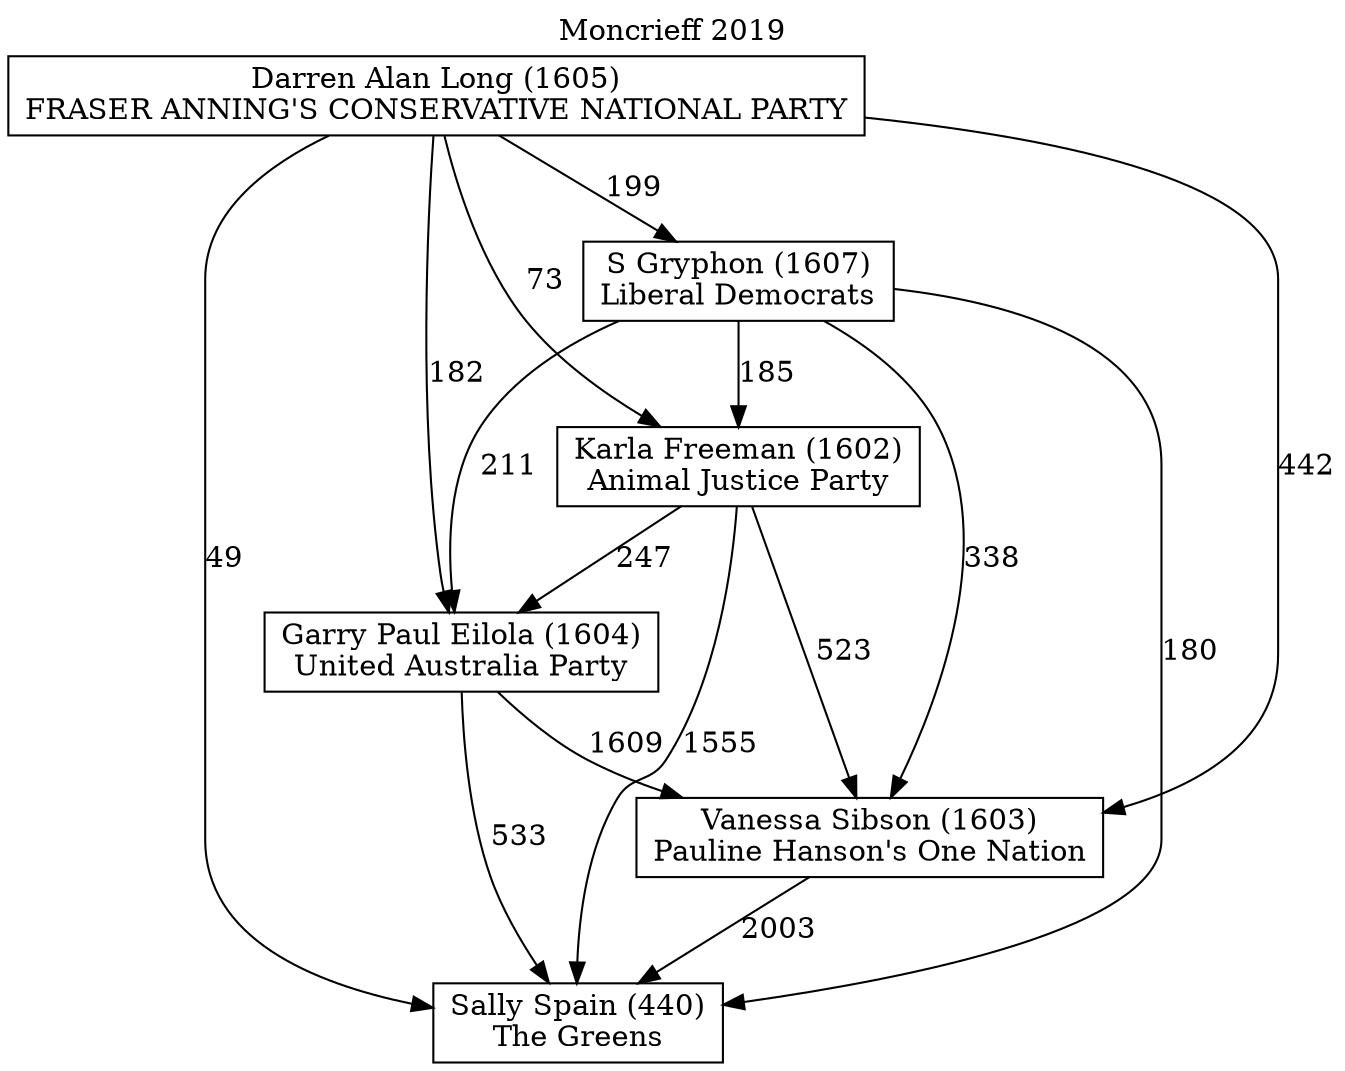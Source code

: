 // House preference flow
digraph "Sally Spain (440)_Moncrieff_2019" {
	graph [label="Moncrieff 2019" labelloc=t mclimit=10]
	node [shape=box]
	"Sally Spain (440)" [label="Sally Spain (440)
The Greens"]
	"Vanessa Sibson (1603)" [label="Vanessa Sibson (1603)
Pauline Hanson's One Nation"]
	"Garry Paul Eilola (1604)" [label="Garry Paul Eilola (1604)
United Australia Party"]
	"Karla Freeman (1602)" [label="Karla Freeman (1602)
Animal Justice Party"]
	"S Gryphon (1607)" [label="S Gryphon (1607)
Liberal Democrats"]
	"Darren Alan Long (1605)" [label="Darren Alan Long (1605)
FRASER ANNING'S CONSERVATIVE NATIONAL PARTY"]
	"Sally Spain (440)" [label="Sally Spain (440)
The Greens"]
	"Garry Paul Eilola (1604)" [label="Garry Paul Eilola (1604)
United Australia Party"]
	"Karla Freeman (1602)" [label="Karla Freeman (1602)
Animal Justice Party"]
	"S Gryphon (1607)" [label="S Gryphon (1607)
Liberal Democrats"]
	"Darren Alan Long (1605)" [label="Darren Alan Long (1605)
FRASER ANNING'S CONSERVATIVE NATIONAL PARTY"]
	"Sally Spain (440)" [label="Sally Spain (440)
The Greens"]
	"Karla Freeman (1602)" [label="Karla Freeman (1602)
Animal Justice Party"]
	"S Gryphon (1607)" [label="S Gryphon (1607)
Liberal Democrats"]
	"Darren Alan Long (1605)" [label="Darren Alan Long (1605)
FRASER ANNING'S CONSERVATIVE NATIONAL PARTY"]
	"Sally Spain (440)" [label="Sally Spain (440)
The Greens"]
	"S Gryphon (1607)" [label="S Gryphon (1607)
Liberal Democrats"]
	"Darren Alan Long (1605)" [label="Darren Alan Long (1605)
FRASER ANNING'S CONSERVATIVE NATIONAL PARTY"]
	"Sally Spain (440)" [label="Sally Spain (440)
The Greens"]
	"Darren Alan Long (1605)" [label="Darren Alan Long (1605)
FRASER ANNING'S CONSERVATIVE NATIONAL PARTY"]
	"Darren Alan Long (1605)" [label="Darren Alan Long (1605)
FRASER ANNING'S CONSERVATIVE NATIONAL PARTY"]
	"S Gryphon (1607)" [label="S Gryphon (1607)
Liberal Democrats"]
	"Darren Alan Long (1605)" [label="Darren Alan Long (1605)
FRASER ANNING'S CONSERVATIVE NATIONAL PARTY"]
	"Darren Alan Long (1605)" [label="Darren Alan Long (1605)
FRASER ANNING'S CONSERVATIVE NATIONAL PARTY"]
	"Karla Freeman (1602)" [label="Karla Freeman (1602)
Animal Justice Party"]
	"S Gryphon (1607)" [label="S Gryphon (1607)
Liberal Democrats"]
	"Darren Alan Long (1605)" [label="Darren Alan Long (1605)
FRASER ANNING'S CONSERVATIVE NATIONAL PARTY"]
	"Karla Freeman (1602)" [label="Karla Freeman (1602)
Animal Justice Party"]
	"Darren Alan Long (1605)" [label="Darren Alan Long (1605)
FRASER ANNING'S CONSERVATIVE NATIONAL PARTY"]
	"Darren Alan Long (1605)" [label="Darren Alan Long (1605)
FRASER ANNING'S CONSERVATIVE NATIONAL PARTY"]
	"S Gryphon (1607)" [label="S Gryphon (1607)
Liberal Democrats"]
	"Darren Alan Long (1605)" [label="Darren Alan Long (1605)
FRASER ANNING'S CONSERVATIVE NATIONAL PARTY"]
	"Darren Alan Long (1605)" [label="Darren Alan Long (1605)
FRASER ANNING'S CONSERVATIVE NATIONAL PARTY"]
	"Garry Paul Eilola (1604)" [label="Garry Paul Eilola (1604)
United Australia Party"]
	"Karla Freeman (1602)" [label="Karla Freeman (1602)
Animal Justice Party"]
	"S Gryphon (1607)" [label="S Gryphon (1607)
Liberal Democrats"]
	"Darren Alan Long (1605)" [label="Darren Alan Long (1605)
FRASER ANNING'S CONSERVATIVE NATIONAL PARTY"]
	"Garry Paul Eilola (1604)" [label="Garry Paul Eilola (1604)
United Australia Party"]
	"S Gryphon (1607)" [label="S Gryphon (1607)
Liberal Democrats"]
	"Darren Alan Long (1605)" [label="Darren Alan Long (1605)
FRASER ANNING'S CONSERVATIVE NATIONAL PARTY"]
	"Garry Paul Eilola (1604)" [label="Garry Paul Eilola (1604)
United Australia Party"]
	"Darren Alan Long (1605)" [label="Darren Alan Long (1605)
FRASER ANNING'S CONSERVATIVE NATIONAL PARTY"]
	"Darren Alan Long (1605)" [label="Darren Alan Long (1605)
FRASER ANNING'S CONSERVATIVE NATIONAL PARTY"]
	"S Gryphon (1607)" [label="S Gryphon (1607)
Liberal Democrats"]
	"Darren Alan Long (1605)" [label="Darren Alan Long (1605)
FRASER ANNING'S CONSERVATIVE NATIONAL PARTY"]
	"Darren Alan Long (1605)" [label="Darren Alan Long (1605)
FRASER ANNING'S CONSERVATIVE NATIONAL PARTY"]
	"Karla Freeman (1602)" [label="Karla Freeman (1602)
Animal Justice Party"]
	"S Gryphon (1607)" [label="S Gryphon (1607)
Liberal Democrats"]
	"Darren Alan Long (1605)" [label="Darren Alan Long (1605)
FRASER ANNING'S CONSERVATIVE NATIONAL PARTY"]
	"Karla Freeman (1602)" [label="Karla Freeman (1602)
Animal Justice Party"]
	"Darren Alan Long (1605)" [label="Darren Alan Long (1605)
FRASER ANNING'S CONSERVATIVE NATIONAL PARTY"]
	"Darren Alan Long (1605)" [label="Darren Alan Long (1605)
FRASER ANNING'S CONSERVATIVE NATIONAL PARTY"]
	"S Gryphon (1607)" [label="S Gryphon (1607)
Liberal Democrats"]
	"Darren Alan Long (1605)" [label="Darren Alan Long (1605)
FRASER ANNING'S CONSERVATIVE NATIONAL PARTY"]
	"Darren Alan Long (1605)" [label="Darren Alan Long (1605)
FRASER ANNING'S CONSERVATIVE NATIONAL PARTY"]
	"Vanessa Sibson (1603)" [label="Vanessa Sibson (1603)
Pauline Hanson's One Nation"]
	"Garry Paul Eilola (1604)" [label="Garry Paul Eilola (1604)
United Australia Party"]
	"Karla Freeman (1602)" [label="Karla Freeman (1602)
Animal Justice Party"]
	"S Gryphon (1607)" [label="S Gryphon (1607)
Liberal Democrats"]
	"Darren Alan Long (1605)" [label="Darren Alan Long (1605)
FRASER ANNING'S CONSERVATIVE NATIONAL PARTY"]
	"Vanessa Sibson (1603)" [label="Vanessa Sibson (1603)
Pauline Hanson's One Nation"]
	"Karla Freeman (1602)" [label="Karla Freeman (1602)
Animal Justice Party"]
	"S Gryphon (1607)" [label="S Gryphon (1607)
Liberal Democrats"]
	"Darren Alan Long (1605)" [label="Darren Alan Long (1605)
FRASER ANNING'S CONSERVATIVE NATIONAL PARTY"]
	"Vanessa Sibson (1603)" [label="Vanessa Sibson (1603)
Pauline Hanson's One Nation"]
	"S Gryphon (1607)" [label="S Gryphon (1607)
Liberal Democrats"]
	"Darren Alan Long (1605)" [label="Darren Alan Long (1605)
FRASER ANNING'S CONSERVATIVE NATIONAL PARTY"]
	"Vanessa Sibson (1603)" [label="Vanessa Sibson (1603)
Pauline Hanson's One Nation"]
	"Darren Alan Long (1605)" [label="Darren Alan Long (1605)
FRASER ANNING'S CONSERVATIVE NATIONAL PARTY"]
	"Darren Alan Long (1605)" [label="Darren Alan Long (1605)
FRASER ANNING'S CONSERVATIVE NATIONAL PARTY"]
	"S Gryphon (1607)" [label="S Gryphon (1607)
Liberal Democrats"]
	"Darren Alan Long (1605)" [label="Darren Alan Long (1605)
FRASER ANNING'S CONSERVATIVE NATIONAL PARTY"]
	"Darren Alan Long (1605)" [label="Darren Alan Long (1605)
FRASER ANNING'S CONSERVATIVE NATIONAL PARTY"]
	"Karla Freeman (1602)" [label="Karla Freeman (1602)
Animal Justice Party"]
	"S Gryphon (1607)" [label="S Gryphon (1607)
Liberal Democrats"]
	"Darren Alan Long (1605)" [label="Darren Alan Long (1605)
FRASER ANNING'S CONSERVATIVE NATIONAL PARTY"]
	"Karla Freeman (1602)" [label="Karla Freeman (1602)
Animal Justice Party"]
	"Darren Alan Long (1605)" [label="Darren Alan Long (1605)
FRASER ANNING'S CONSERVATIVE NATIONAL PARTY"]
	"Darren Alan Long (1605)" [label="Darren Alan Long (1605)
FRASER ANNING'S CONSERVATIVE NATIONAL PARTY"]
	"S Gryphon (1607)" [label="S Gryphon (1607)
Liberal Democrats"]
	"Darren Alan Long (1605)" [label="Darren Alan Long (1605)
FRASER ANNING'S CONSERVATIVE NATIONAL PARTY"]
	"Darren Alan Long (1605)" [label="Darren Alan Long (1605)
FRASER ANNING'S CONSERVATIVE NATIONAL PARTY"]
	"Garry Paul Eilola (1604)" [label="Garry Paul Eilola (1604)
United Australia Party"]
	"Karla Freeman (1602)" [label="Karla Freeman (1602)
Animal Justice Party"]
	"S Gryphon (1607)" [label="S Gryphon (1607)
Liberal Democrats"]
	"Darren Alan Long (1605)" [label="Darren Alan Long (1605)
FRASER ANNING'S CONSERVATIVE NATIONAL PARTY"]
	"Garry Paul Eilola (1604)" [label="Garry Paul Eilola (1604)
United Australia Party"]
	"S Gryphon (1607)" [label="S Gryphon (1607)
Liberal Democrats"]
	"Darren Alan Long (1605)" [label="Darren Alan Long (1605)
FRASER ANNING'S CONSERVATIVE NATIONAL PARTY"]
	"Garry Paul Eilola (1604)" [label="Garry Paul Eilola (1604)
United Australia Party"]
	"Darren Alan Long (1605)" [label="Darren Alan Long (1605)
FRASER ANNING'S CONSERVATIVE NATIONAL PARTY"]
	"Darren Alan Long (1605)" [label="Darren Alan Long (1605)
FRASER ANNING'S CONSERVATIVE NATIONAL PARTY"]
	"S Gryphon (1607)" [label="S Gryphon (1607)
Liberal Democrats"]
	"Darren Alan Long (1605)" [label="Darren Alan Long (1605)
FRASER ANNING'S CONSERVATIVE NATIONAL PARTY"]
	"Darren Alan Long (1605)" [label="Darren Alan Long (1605)
FRASER ANNING'S CONSERVATIVE NATIONAL PARTY"]
	"Karla Freeman (1602)" [label="Karla Freeman (1602)
Animal Justice Party"]
	"S Gryphon (1607)" [label="S Gryphon (1607)
Liberal Democrats"]
	"Darren Alan Long (1605)" [label="Darren Alan Long (1605)
FRASER ANNING'S CONSERVATIVE NATIONAL PARTY"]
	"Karla Freeman (1602)" [label="Karla Freeman (1602)
Animal Justice Party"]
	"Darren Alan Long (1605)" [label="Darren Alan Long (1605)
FRASER ANNING'S CONSERVATIVE NATIONAL PARTY"]
	"Darren Alan Long (1605)" [label="Darren Alan Long (1605)
FRASER ANNING'S CONSERVATIVE NATIONAL PARTY"]
	"S Gryphon (1607)" [label="S Gryphon (1607)
Liberal Democrats"]
	"Darren Alan Long (1605)" [label="Darren Alan Long (1605)
FRASER ANNING'S CONSERVATIVE NATIONAL PARTY"]
	"Darren Alan Long (1605)" [label="Darren Alan Long (1605)
FRASER ANNING'S CONSERVATIVE NATIONAL PARTY"]
	"Vanessa Sibson (1603)" -> "Sally Spain (440)" [label=2003]
	"Garry Paul Eilola (1604)" -> "Vanessa Sibson (1603)" [label=1609]
	"Karla Freeman (1602)" -> "Garry Paul Eilola (1604)" [label=247]
	"S Gryphon (1607)" -> "Karla Freeman (1602)" [label=185]
	"Darren Alan Long (1605)" -> "S Gryphon (1607)" [label=199]
	"Garry Paul Eilola (1604)" -> "Sally Spain (440)" [label=533]
	"Karla Freeman (1602)" -> "Sally Spain (440)" [label=1555]
	"S Gryphon (1607)" -> "Sally Spain (440)" [label=180]
	"Darren Alan Long (1605)" -> "Sally Spain (440)" [label=49]
	"Darren Alan Long (1605)" -> "Karla Freeman (1602)" [label=73]
	"S Gryphon (1607)" -> "Garry Paul Eilola (1604)" [label=211]
	"Darren Alan Long (1605)" -> "Garry Paul Eilola (1604)" [label=182]
	"Karla Freeman (1602)" -> "Vanessa Sibson (1603)" [label=523]
	"S Gryphon (1607)" -> "Vanessa Sibson (1603)" [label=338]
	"Darren Alan Long (1605)" -> "Vanessa Sibson (1603)" [label=442]
}
